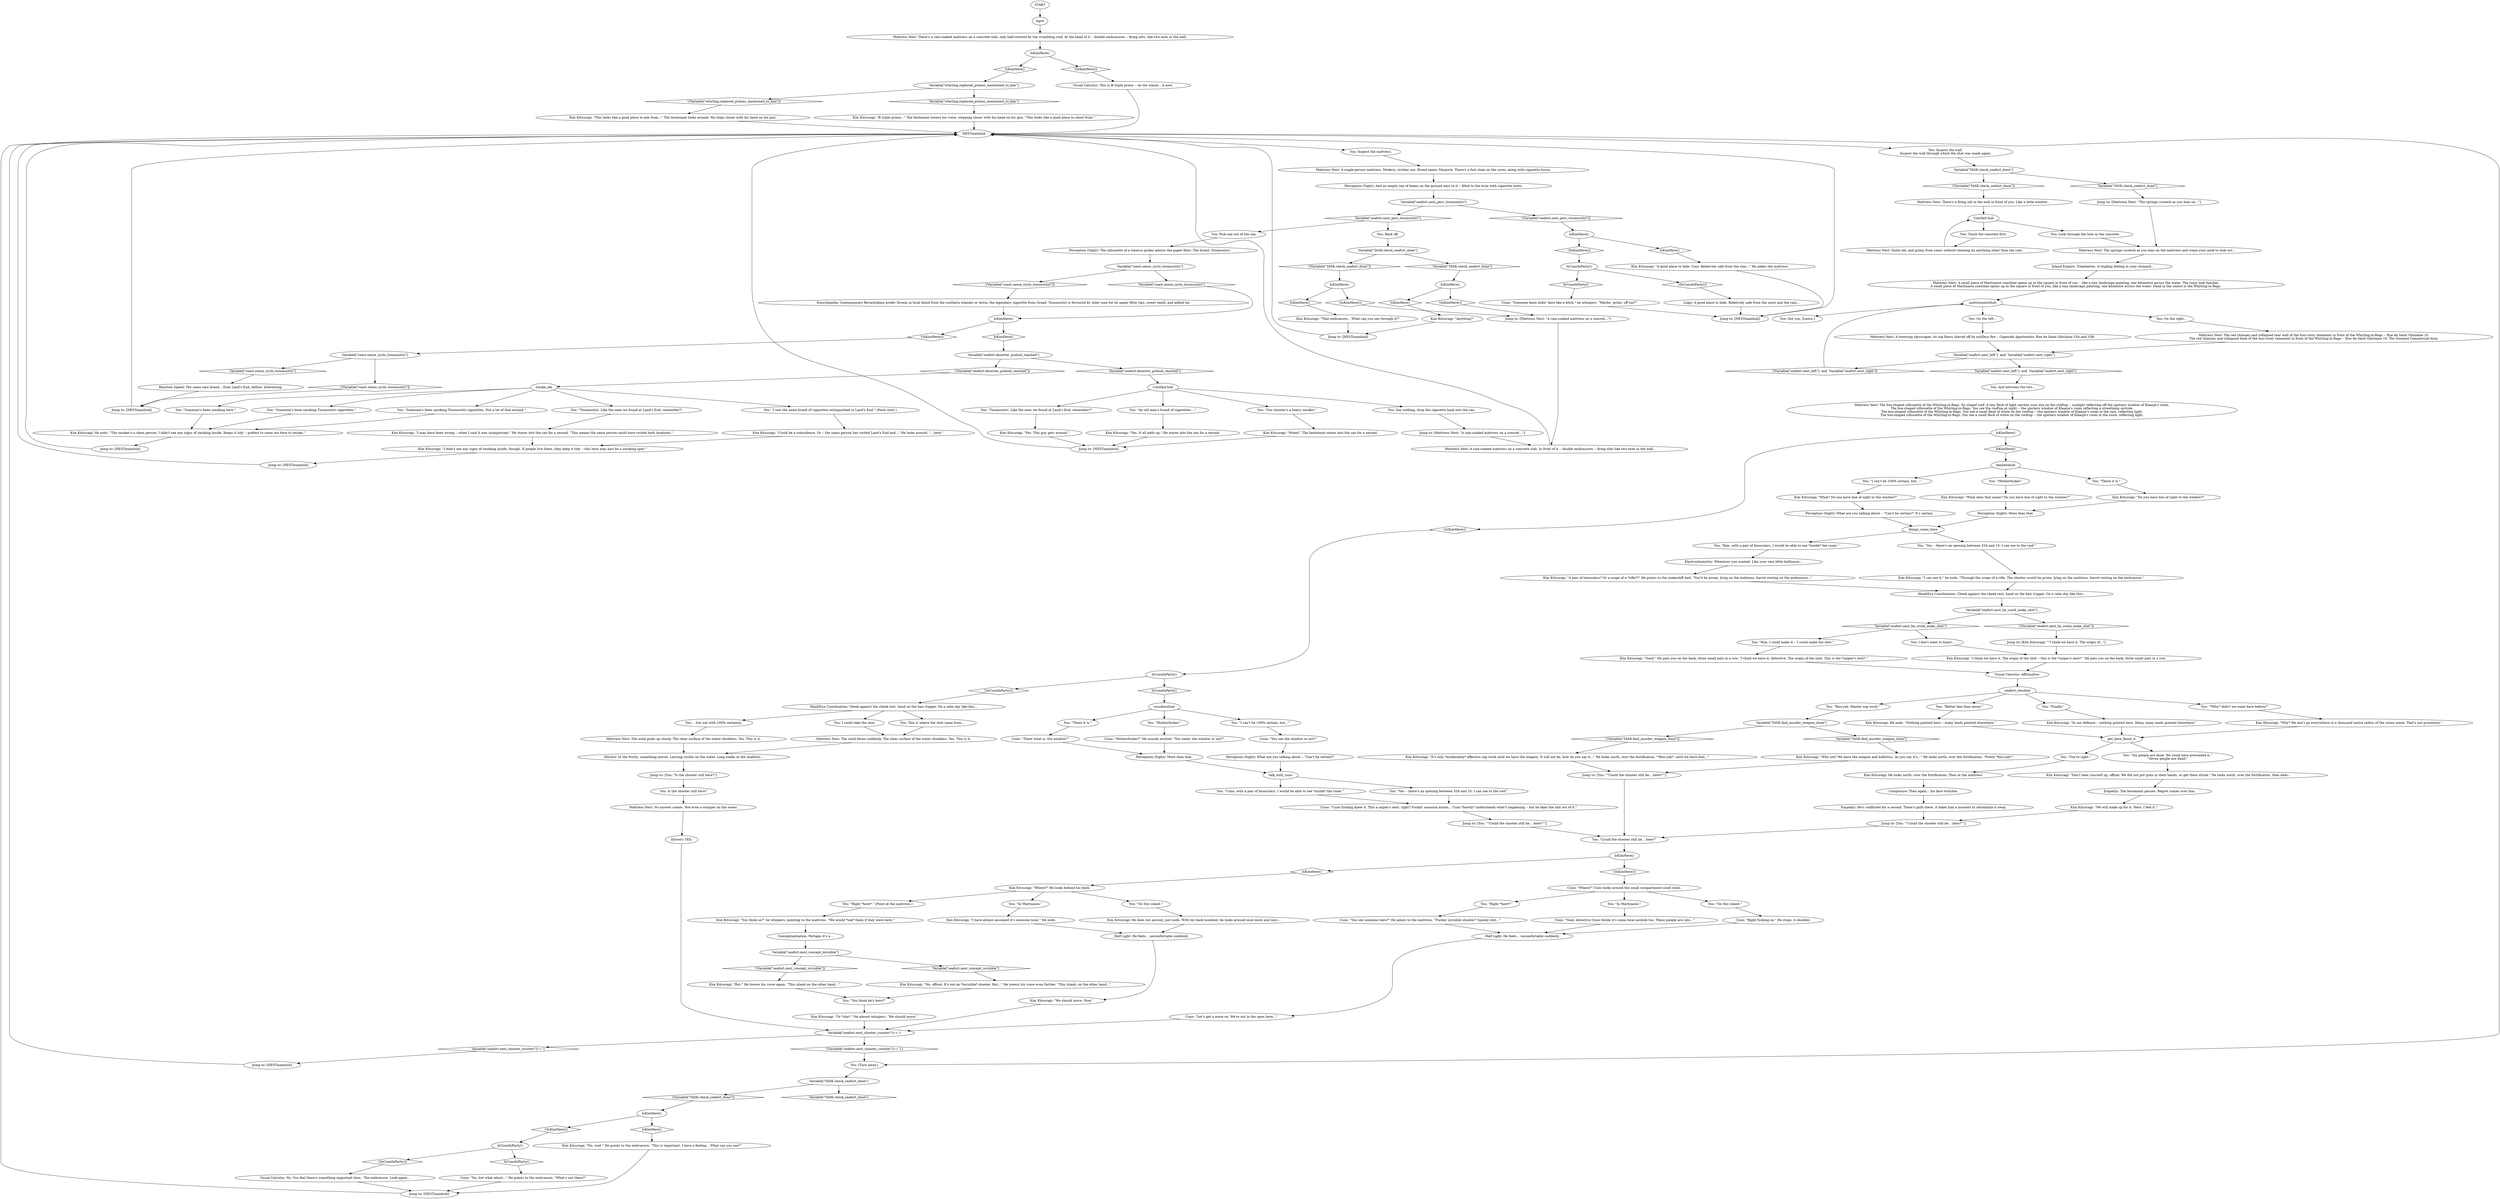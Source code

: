 # SEAFORT / MATTRESS NEST
# (in front of double embrasure looking over the bay, into whirling window, ends check island task, shot was made here)
# ==================================================
digraph G {
	  0 [label="START"];
	  1 [label="input"];
	  2 [label="Composure: Then again... his face twitches."];
	  3 [label="Jump to: [You: \"Is the shooter still here?\"]"];
	  4 [label="Logic: A good place to hide. Relatively safe from the snow and the rain..."];
	  5 [label="Kim Kitsuragi: \"This looks like a good place to aim from...\" The lieutenant looks around. He steps closer with his hand on his gun."];
	  6 [label="You: \"Finally.\""];
	  7 [label="You: ...but not with 100% certainty."];
	  8 [label="Shivers: In the North, something moves. Leaving circles on the water. Long stalks in the shallows..."];
	  9 [label="You: \"On this island.\""];
	  10 [label="Shivers: YES."];
	  11 [label="Cuno: \"You see someone here?\" He points to the mattress. \"Fuckin' invisible shooter? Spooky shit...\""];
	  12 [label="You: \"Cuno, with a pair of binoculars, I would be able to see *inside* the room.\""];
	  13 [label="Variable[\"seafort.deserter_prehub_reached\"]"];
	  14 [label="Variable[\"seafort.deserter_prehub_reached\"]", shape=diamond];
	  15 [label="!(Variable[\"seafort.deserter_prehub_reached\"])", shape=diamond];
	  16 [label="IsKimHere()"];
	  17 [label="IsKimHere()", shape=diamond];
	  18 [label="!(IsKimHere())", shape=diamond];
	  19 [label="Jump to: [NESTmainhub]"];
	  20 [label="Mattress Nest: A towering skyscraper, its top floors shaved off by artillery fire -- Capeside Apartments: Rue de Saint Ghislaine 33A and 33B."];
	  21 [label="kimherehub"];
	  22 [label="You: \"Someone's been smoking Tioumoutiri cigarettes.\""];
	  23 [label="Kim Kitsuragi: He does not answer, just nods. With his back hunched, he looks around once more and says..."];
	  24 [label="You: \"You think he's here?\""];
	  25 [label="You: \"In Martinaise.\""];
	  26 [label="You: \"On this island.\""];
	  27 [label="You: \"Yes -- there's an opening between 33A and 10. I can see to the roof.\""];
	  28 [label="Kim Kitsuragi: \"Yes. This guy gets around.\""];
	  29 [label="Mattress Nest: The box-shaped silhouette of the Whirling-in-Rags. Its sloped roof. A tiny fleck of light catches your eye on the rooftop -- sunlight reflecting off the upstairs window of Klaasje's room.\nThe box-shaped silhouette of the Whirling-in-Rags. You see the rooftop at night -- the upstairs window of Klaasje's room reflecting a streetlamp outside.\nThe box-shaped silhouette of the Whirling-in-Rags. You see a small fleck of white on the rooftop -- the upstairs window of Klaasje's room in the rain, reflecting light.\nThe box-shaped silhouette of the Whirling-in-Rags. You see a small fleck of white on the rooftop -- the upstairs window of Klaasje's room in the snow, reflecting light."];
	  30 [label="You: I don't want to boast..."];
	  31 [label="Jump to: [NESTmainhub]"];
	  32 [label="You: \"Boo-yah. Master cop work.\""];
	  33 [label="Kim Kitsuragi: \"We will make up for it. Here. I feel it.\""];
	  34 [label="IsKimHere()"];
	  35 [label="IsKimHere()", shape=diamond];
	  36 [label="!(IsKimHere())", shape=diamond];
	  37 [label="Kim Kitsuragi: \"No, officer. It's not an *invisible* shooter. But...\" He lowers his voice even further. \"This island, on the other hand...\""];
	  38 [label="You: \"Our shooter's a heavy smoker.\""];
	  39 [label="You: Touch the concrete first."];
	  40 [label="You: On the left..."];
	  41 [label="Kim Kitsuragi: \"Do you have line of sight to the window?\""];
	  42 [label="Kim Kitsuragi: \"Good.\" He pats you on the back, three small pats in a row. \"I think we have it, detective. The origin of the shot. This is the *sniper's nest*.\""];
	  43 [label="Jump to: [NESTmainhub]"];
	  44 [label="You: \"You're right.\""];
	  45 [label="Kim Kitsuragi: \"Where?\" He looks behind his back."];
	  46 [label="Kim Kitsuragi: \"Or *she*.\" He almost whispers. \"We should move.\""];
	  47 [label="Kim Kitsuragi: \"B triple prime...\" The lieutenant lowers his voice, stepping closer with his hand on his gun. \"This looks like a good place to shoot from.\""];
	  48 [label="Kim Kitsuragi: \"I can see it,\" he nods. \"Through the scope of a rifle. The shooter would be prone, lying on the mattress, barrel resting on the embrasure.\""];
	  49 [label="Kim Kitsuragi: He nods. \"Nothing pointed here -- many leads pointed elsewhere.\""];
	  50 [label="Cuno: \"Motherfucker?\" He sounds excited. \"You seein' the window or not?\""];
	  51 [label="Visual Calculus: No. You feel there's something important here.  The embrasure. Look again..."];
	  52 [label="Jump to: [NESTmainhub]"];
	  53 [label="Kim Kitsuragi: \"In our defence -- nothing pointed here. Many, many leads pointed elsewhere.\""];
	  54 [label="You: Inspect the mattress."];
	  55 [label="You: And between the two..."];
	  56 [label="You: \"Kim, with a pair of binoculars, I would be able to see *inside* the room.\""];
	  57 [label="Variable[\"whirling.replaced_primes_mentioned_to_kim\"]"];
	  58 [label="Variable[\"whirling.replaced_primes_mentioned_to_kim\"]", shape=diamond];
	  59 [label="!(Variable[\"whirling.replaced_primes_mentioned_to_kim\"])", shape=diamond];
	  60 [label="You: \"Could the shooter still be... here?\""];
	  61 [label="Variable[\"seafort.nest_concept_invisible\"]"];
	  62 [label="Variable[\"seafort.nest_concept_invisible\"]", shape=diamond];
	  63 [label="!(Variable[\"seafort.nest_concept_invisible\"])", shape=diamond];
	  64 [label="You: \"There it is.\""];
	  65 [label="Untitled hub"];
	  66 [label="Jump to: [You: \"\"Could the shooter still be... here?\"\"]"];
	  67 [label="Variable[\"seafort.nest_shooter_counter\"]== 1"];
	  68 [label="Variable[\"seafort.nest_shooter_counter\"]== 1", shape=diamond];
	  69 [label="!(Variable[\"seafort.nest_shooter_counter\"]== 1)", shape=diamond];
	  70 [label="Mattress Nest: The springs screech as you lean on the mattress and crane your neck to look out..."];
	  71 [label="You: Back off."];
	  72 [label="You: On the right..."];
	  73 [label="smoke_em"];
	  74 [label="Kim Kitsuragi: \"Don't beat yourself up, officer. We did not put guns in their hands, or get them drunk.\" He looks north, over the fortification, then adds:"];
	  75 [label="You: I could take the shot."];
	  76 [label="You: This is where the shot came from..."];
	  77 [label="Conceptualization: Perhaps it's a..."];
	  78 [label="Kim Kitsuragi: \"I have always assumed it's someone local.\" He nods."];
	  79 [label="Jump to: [Mattress Nest: \"A rain-soaked mattress on a concret...\"]"];
	  80 [label="Cuno: \"Yeah, detective Cuno thinks it's some local asshole too. These people are rats...\""];
	  81 [label="You: \"Tioumoutiri. Like the ones we found at Land's End, remember?\""];
	  82 [label="Jump to: [Mattress Nest: \"A rain-soaked mattress on a concret...\"]"];
	  83 [label="Perception (Sight): More than that."];
	  84 [label="Variable[\"coast.sense_cyclo_tioumoutiri\"]"];
	  85 [label="Variable[\"coast.sense_cyclo_tioumoutiri\"]", shape=diamond];
	  86 [label="!(Variable[\"coast.sense_cyclo_tioumoutiri\"])", shape=diamond];
	  87 [label="Kim Kitsuragi: \"No, wait.\" He points to the embrasure. \"This is important, I have a feeling... What can you see?\""];
	  88 [label="Kim Kitsuragi: \"I think we have it. The origin of the shot -- this is the *sniper's nest*.\" He pats you on the back, three small pats in a row."];
	  89 [label="IsKimHere()"];
	  90 [label="IsKimHere()", shape=diamond];
	  91 [label="!(IsKimHere())", shape=diamond];
	  92 [label="You: \"In Martinaise.\""];
	  93 [label="Kim Kitsuragi: \"You think so?\" he whispers, pointing to the mattress. \"We would *see* them if they were here.\""];
	  94 [label="Kim Kitsuragi: \"We should move. Now.\""];
	  95 [label="cunoherehub"];
	  96 [label="Cuno: \"Where?\" Cuno looks around the small compartment-sized room."];
	  97 [label="Kim Kitsuragi: \"Why not? We have the weapon and ballistics. As you say it's...\" He looks north, over the fortification. \"Pretty *boo-yah*.\""];
	  98 [label="Jump to: [You: \"\"Could the shooter still be... here?\"\"]"];
	  99 [label="Mattress Nest: A small piece of Martinaise coastline opens up in the square in front of you -- like a tiny landscape painting, one kilometre across the water. The ruins look familiar.\nA small piece of Martinaise coastline opens up in the square in front of you, like a tiny landscape painting, one kilometre across the water. Dead in the centre is the Whirling-in-Rags."];
	  100 [label="Electrochemistry: Whenever you wanted. Like your own little dollhouse..."];
	  101 [label="You: \"*Why* didn't we come here before?\""];
	  102 [label="Visual Calculus: This is B triple prime -- on the island... A nest."];
	  103 [label="Perception (Sight): And an empty can of beans on the ground next to it -- filled to the brim with cigarette butts."];
	  104 [label="Variable[\"seafort.nest_perc_tioumoutiri\"]"];
	  105 [label="Variable[\"seafort.nest_perc_tioumoutiri\"]", shape=diamond];
	  106 [label="!(Variable[\"seafort.nest_perc_tioumoutiri\"])", shape=diamond];
	  107 [label="Jump to: [NESTmainhub]"];
	  108 [label="Kim Kitsuragi: \"Why? We don't go everywhere in a thousand metre radius of the crime scene. That's not procedure.\""];
	  109 [label="IsKimHere()"];
	  110 [label="IsKimHere()", shape=diamond];
	  111 [label="!(IsKimHere())", shape=diamond];
	  112 [label="Variable[\"coast.sense_cyclo_tioumoutiri\"]"];
	  113 [label="Variable[\"coast.sense_cyclo_tioumoutiri\"]", shape=diamond];
	  114 [label="!(Variable[\"coast.sense_cyclo_tioumoutiri\"])", shape=diamond];
	  115 [label="Variable[\"seafort.nest_left\"]  and  Variable[\"seafort.nest_right\"]"];
	  116 [label="Variable[\"seafort.nest_left\"]  and  Variable[\"seafort.nest_right\"]", shape=diamond];
	  117 [label="!(Variable[\"seafort.nest_left\"]  and  Variable[\"seafort.nest_right\"])", shape=diamond];
	  118 [label="Jump to: [NESTmainhub]"];
	  119 [label="things_come_here"];
	  120 [label="You: \"Someone's been smoking Tioumoutiri cigarettes. Not a lot of that around.\""];
	  121 [label="Kim Kitsuragi: \"I may have been wrong -- when I said it was unimportant.\" He stares into the can for a second. \"This means the same person could have visited both locations.\""];
	  122 [label="Jump to: [Kim Kitsuragi: \"\"I think we have it. The origin of...\"]"];
	  123 [label="get_here_finish_it"];
	  124 [label="Cuno: \"Let's get a move on. We're out in the open here...\""];
	  125 [label="talk_with_cuno"];
	  126 [label="Untitled hub"];
	  127 [label="Perception (Sight): The silhouette of a tobacco picker adorns the paper filter. The brand: Tioumoutiri."];
	  128 [label="Jump to: [NESTmainhub]"];
	  129 [label="You: \"I saw the same brand of cigarettes extinguished in Land's End.\" (Point west.)"];
	  130 [label="Perception (Sight): What are you talking about -- \"Can't be certain?\" It's certain."];
	  131 [label="You: \"Better late than never.\""];
	  132 [label="Mattress Nest: The wind blows suddenly. The clear surface of the water shudders. Yes. This is it."];
	  133 [label="Cuno: \"Someone been hidin' here like a bitch,\" he whispers. \"Maybe  jerkin' off too?\""];
	  134 [label="You: \"An old man's brand of cigarettes....\""];
	  135 [label="Reaction Speed: The same rare brand... from Land's End, before. Interesting."];
	  136 [label="Jump to: [You: \"\"Could the shooter still be... here?\"\"]"];
	  137 [label="Mattress Nest: A single-person mattress. Modern, civilian use. Brand name: Marjorie. There's a fuel stain on the cover, along with cigarette burns."];
	  138 [label="Mattress Nest: The red chimney and collapsed rear wall of the four-story tenement in front of the Whirling-in-Rags -- Rue de Saint Ghislaine 10.\nThe red chimney and collapsed back of the four-story tenement in front of the Whirling-in-Rags -- Rue de Saint Ghislaine 10. The Doomed Commercial Area."];
	  139 [label="You: \"Motherfucker.\""];
	  140 [label="Jump to: [NESTmainhub]"];
	  141 [label="IsCunoInParty()"];
	  142 [label="IsCunoInParty()", shape=diamond];
	  143 [label="!(IsCunoInParty())", shape=diamond];
	  144 [label="Variable[\"TASK.find_murder_weapon_done\"]"];
	  145 [label="Variable[\"TASK.find_murder_weapon_done\"]", shape=diamond];
	  146 [label="!(Variable[\"TASK.find_murder_weapon_done\"])", shape=diamond];
	  147 [label="Inland Empire: Trepidation. A tingling feeling in your stomach..."];
	  148 [label="You: \"Kim, I could make it -- I could make the shot.\""];
	  149 [label="You: \"Tioumoutiri. Like the ones we found at Land's End, remember?\""];
	  150 [label="Kim Kitsuragi: \"Could be a coincidence. Or -- the same person has visited Land's End and...\" He looks around, \"...here.\""];
	  151 [label="Cuno: \"You see the window or not?\""];
	  152 [label="Jump to: [Mattress Nest: \"The springs screech as you lean on...\"]"];
	  153 [label="You: Pick one out of the can."];
	  154 [label="You: \"I can't be 100% certain, but...\""];
	  155 [label="You: \"Yes -- there's an opening between 33A and 10. I can see to the roof.\""];
	  156 [label="Variable[\"TASK.check_seafort_done\"]"];
	  157 [label="Variable[\"TASK.check_seafort_done\"]", shape=diamond];
	  158 [label="!(Variable[\"TASK.check_seafort_done\"])", shape=diamond];
	  159 [label="Kim Kitsuragi: \"Anything?\""];
	  160 [label="You: Say nothing, drop the cigarette back into the can."];
	  161 [label="Half Light: He feels... uncomfortable suddenly."];
	  162 [label="Half Light: He feels... uncomfortable suddenly."];
	  163 [label="You: Inspect the wall.\nInspect the wall through which the shot was made again."];
	  165 [label="NESTmainhub"];
	  166 [label="Kim Kitsuragi: \"What? Do you have line of sight to the window?\""];
	  167 [label="Kim Kitsuragi: \"I didn't see any signs of smoking inside, though. If people live there, they keep it tidy -- this here may also be a smoking spot.\""];
	  168 [label="Kim Kitsuragi: \"A good place to hide. Cosy. Relatively safe from the rain...\" He pokes the mattress."];
	  169 [label="Kim Kitsuragi: \"What does that mean? Do you have line of sight to the window?\""];
	  170 [label="Mattress Nest: The wind picks up slowly. The clear surface of the water shudders. Yes. This is it."];
	  171 [label="Perception (Sight): What are you talking about -- \"Can't be certain?\""];
	  172 [label="You: \"Right *here*.\""];
	  173 [label="Cuno: \"Right fucking on.\" He stops. A shudder."];
	  174 [label="You: Got you. [Leave.]"];
	  175 [label="mattressnesthub"];
	  176 [label="Hand/Eye Coordination: Cheek against the cheek rest, hand on the hair trigger. On a calm day like this..."];
	  177 [label="You: \"Right *here*.\" (Point at the mattress.)"];
	  178 [label="Kim Kitsuragi: \"But.\" He lowers his voice again. \"This island on the other hand...\""];
	  179 [label="Mattress Nest: No answer comes. Not even a whisper on the water."];
	  180 [label="Cuno: \"There what is, the window?\""];
	  181 [label="Perception (Sight): More than that."];
	  182 [label="Kim Kitsuragi: \"A pair of binoculars? Or a scope of a *rifle*?\" He points to the makeshift bed. \"You'd be prone, lying on the mattress, barrel resting on the embrasure...\""];
	  183 [label="Variable[\"TASK.check_seafort_done\"]"];
	  184 [label="Variable[\"TASK.check_seafort_done\"]", shape=diamond];
	  185 [label="!(Variable[\"TASK.check_seafort_done\"])", shape=diamond];
	  186 [label="Variable[\"seafort.nest_he_could_make_shot\"]"];
	  187 [label="Variable[\"seafort.nest_he_could_make_shot\"]", shape=diamond];
	  188 [label="!(Variable[\"seafort.nest_he_could_make_shot\"])", shape=diamond];
	  189 [label="IsCunoInParty()"];
	  190 [label="IsCunoInParty()", shape=diamond];
	  191 [label="!(IsCunoInParty())", shape=diamond];
	  192 [label="IsKimHere()"];
	  193 [label="IsKimHere()", shape=diamond];
	  194 [label="!(IsKimHere())", shape=diamond];
	  195 [label="Kim Kitsuragi: \"Noted.\" The lieutenant stares into the can for a second."];
	  196 [label="Visual Calculus: Affirmative."];
	  197 [label="Mattress Nest: Quite old, and grimy from years without cleaning by anything other than the rain."];
	  198 [label="Kim Kitsuragi: \"That embrasure... What can you see through it?\""];
	  199 [label="You: [Turn away.]"];
	  200 [label="Kim Kitsuragi: He nods. \"The smoker's a clean person. I didn't see any signs of smoking inside. Keeps it tidy -- prefers to come out here to smoke.\""];
	  201 [label="seafort_checked"];
	  202 [label="You: \"Six people are dead. We could have prevented it.\"\n\"Seven people are dead.\""];
	  203 [label="Kim Kitsuragi: \"It's only *moderately* effective cop work until we have the weapon. It will not be, how do you say it...\" He looks north, over the fortification. \"*Boo-yah*, until we have that...\""];
	  204 [label="You: \"Motherfucker.\""];
	  205 [label="Cuno: \"No, but what about...\" He points to the embrasure. \"What's out there?\""];
	  206 [label="Variable[\"TASK.check_seafort_done\"]"];
	  207 [label="Variable[\"TASK.check_seafort_done\"]", shape=diamond];
	  208 [label="!(Variable[\"TASK.check_seafort_done\"])", shape=diamond];
	  209 [label="Kim Kitsuragi: \"Yes. It all adds up.\" He stares into the can for a second."];
	  210 [label="Mattress Nest: There's a firing slit in the wall in front of you. Like a little window..."];
	  211 [label="Mattress Nest: There's a rain-soaked mattress on a concrete slab, only half-covered by the crumbling roof. At the head of it -- double embrasures -- firing slits, like two eyes in the wall."];
	  212 [label="IsKimHere()"];
	  213 [label="IsKimHere()", shape=diamond];
	  214 [label="!(IsKimHere())", shape=diamond];
	  215 [label="You: Look through the hole in the concrete."];
	  216 [label="You: \"There it is.\""];
	  217 [label="Encyclopedia: Contemporary Revacholians prefer Drouin (a local blend from the southern islands) or Astra, the legendary cigarette from Graad. Tioumoutiri is favoured by older men for its paper filter tips, sweet smell, and added tar."];
	  218 [label="Kim Kitsuragi: He looks north, over the fortification. Then at the mattress."];
	  219 [label="Empathy: The lieutenant pauses. Regret comes over him."];
	  220 [label="Empathy: He's conflicted for a second. There's guilt there, it takes him a moment to rationalize it away."];
	  221 [label="IsCunoInParty()"];
	  222 [label="IsCunoInParty()", shape=diamond];
	  223 [label="!(IsCunoInParty())", shape=diamond];
	  224 [label="You: Is the shooter still here?"];
	  225 [label="Mattress Nest: A rain-soaked mattress on a concrete slab. In front of it -- double embrasures -- firing slits like two eyes in the wall."];
	  226 [label="You: \"I can't be 100% certain, but...\""];
	  227 [label="Cuno: \"Cuno fucking knew it. This a sniper's nest, right? Fuckin' assassin action... Cuno *barely* understands what's happening -- but he likes the shit out of it.\""];
	  228 [label="Hand/Eye Coordination: Cheek against the cheek rest, hand on the hair trigger. On a calm day like this..."];
	  229 [label="IsKimHere()"];
	  230 [label="IsKimHere()", shape=diamond];
	  231 [label="!(IsKimHere())", shape=diamond];
	  232 [label="IsKimHere()"];
	  233 [label="IsKimHere()", shape=diamond];
	  234 [label="!(IsKimHere())", shape=diamond];
	  235 [label="You: \"Someone's been smoking here.\""];
	  0 -> 1
	  1 -> 211
	  2 -> 220
	  3 -> 224
	  4 -> 107
	  5 -> 165
	  6 -> 53
	  7 -> 170
	  8 -> 3
	  9 -> 23
	  10 -> 67
	  11 -> 162
	  12 -> 227
	  13 -> 14
	  13 -> 15
	  14 -> 65
	  15 -> 73
	  16 -> 17
	  16 -> 18
	  17 -> 13
	  18 -> 112
	  19 -> 165
	  20 -> 115
	  21 -> 216
	  21 -> 154
	  21 -> 139
	  22 -> 200
	  23 -> 161
	  24 -> 46
	  25 -> 80
	  26 -> 173
	  27 -> 227
	  28 -> 52
	  29 -> 34
	  30 -> 88
	  31 -> 165
	  32 -> 144
	  33 -> 98
	  34 -> 35
	  34 -> 36
	  35 -> 21
	  36 -> 221
	  37 -> 24
	  38 -> 195
	  39 -> 197
	  40 -> 20
	  41 -> 83
	  42 -> 196
	  43 -> 165
	  44 -> 218
	  45 -> 9
	  45 -> 177
	  45 -> 92
	  46 -> 67
	  47 -> 165
	  48 -> 228
	  49 -> 123
	  50 -> 181
	  51 -> 31
	  52 -> 165
	  53 -> 123
	  54 -> 137
	  55 -> 29
	  56 -> 100
	  57 -> 58
	  57 -> 59
	  58 -> 47
	  59 -> 5
	  60 -> 89
	  61 -> 62
	  61 -> 63
	  62 -> 37
	  63 -> 178
	  64 -> 180
	  65 -> 38
	  65 -> 81
	  65 -> 134
	  65 -> 160
	  66 -> 60
	  67 -> 68
	  67 -> 69
	  68 -> 118
	  69 -> 199
	  70 -> 147
	  71 -> 183
	  72 -> 138
	  73 -> 129
	  73 -> 235
	  73 -> 149
	  73 -> 22
	  73 -> 120
	  74 -> 219
	  75 -> 132
	  76 -> 132
	  77 -> 61
	  78 -> 161
	  79 -> 225
	  80 -> 162
	  81 -> 28
	  82 -> 225
	  83 -> 119
	  84 -> 85
	  84 -> 86
	  85 -> 16
	  86 -> 217
	  87 -> 31
	  88 -> 196
	  89 -> 90
	  89 -> 91
	  90 -> 45
	  91 -> 96
	  92 -> 78
	  93 -> 77
	  94 -> 67
	  95 -> 64
	  95 -> 226
	  95 -> 204
	  96 -> 25
	  96 -> 26
	  96 -> 172
	  97 -> 66
	  98 -> 60
	  99 -> 175
	  100 -> 182
	  101 -> 108
	  102 -> 165
	  103 -> 104
	  104 -> 105
	  104 -> 106
	  105 -> 153
	  105 -> 71
	  106 -> 229
	  107 -> 165
	  108 -> 123
	  109 -> 110
	  109 -> 111
	  110 -> 198
	  111 -> 79
	  112 -> 113
	  112 -> 114
	  113 -> 135
	  114 -> 19
	  115 -> 116
	  115 -> 117
	  116 -> 55
	  117 -> 175
	  118 -> 165
	  119 -> 56
	  119 -> 155
	  120 -> 200
	  121 -> 167
	  122 -> 88
	  123 -> 202
	  123 -> 44
	  124 -> 67
	  125 -> 27
	  125 -> 12
	  126 -> 215
	  126 -> 39
	  127 -> 84
	  128 -> 165
	  129 -> 150
	  130 -> 119
	  131 -> 49
	  132 -> 8
	  133 -> 107
	  134 -> 209
	  135 -> 19
	  136 -> 60
	  137 -> 103
	  138 -> 115
	  139 -> 169
	  140 -> 165
	  141 -> 142
	  141 -> 143
	  142 -> 205
	  143 -> 51
	  144 -> 145
	  144 -> 146
	  145 -> 97
	  146 -> 203
	  147 -> 99
	  148 -> 42
	  149 -> 121
	  150 -> 167
	  151 -> 171
	  152 -> 70
	  153 -> 127
	  154 -> 166
	  155 -> 48
	  156 -> 157
	  156 -> 158
	  158 -> 232
	  159 -> 128
	  160 -> 82
	  161 -> 94
	  162 -> 124
	  163 -> 206
	  165 -> 163
	  165 -> 54
	  165 -> 199
	  166 -> 130
	  167 -> 140
	  168 -> 107
	  169 -> 83
	  170 -> 8
	  171 -> 125
	  172 -> 11
	  173 -> 162
	  175 -> 40
	  175 -> 72
	  175 -> 174
	  176 -> 75
	  176 -> 76
	  176 -> 7
	  177 -> 93
	  178 -> 24
	  179 -> 10
	  180 -> 181
	  181 -> 125
	  182 -> 228
	  183 -> 184
	  183 -> 185
	  184 -> 192
	  185 -> 109
	  186 -> 187
	  186 -> 188
	  187 -> 148
	  187 -> 30
	  188 -> 122
	  189 -> 190
	  189 -> 191
	  190 -> 133
	  191 -> 4
	  192 -> 193
	  192 -> 194
	  193 -> 159
	  194 -> 79
	  195 -> 52
	  196 -> 201
	  197 -> 126
	  198 -> 128
	  199 -> 156
	  200 -> 43
	  201 -> 32
	  201 -> 131
	  201 -> 101
	  201 -> 6
	  202 -> 74
	  203 -> 66
	  204 -> 50
	  205 -> 31
	  206 -> 208
	  206 -> 207
	  207 -> 152
	  208 -> 210
	  209 -> 52
	  210 -> 126
	  211 -> 212
	  212 -> 213
	  212 -> 214
	  213 -> 57
	  214 -> 102
	  215 -> 70
	  216 -> 41
	  217 -> 16
	  218 -> 2
	  219 -> 33
	  220 -> 98
	  221 -> 222
	  221 -> 223
	  222 -> 95
	  223 -> 176
	  224 -> 179
	  225 -> 165
	  226 -> 151
	  227 -> 136
	  228 -> 186
	  229 -> 230
	  229 -> 231
	  230 -> 168
	  231 -> 189
	  232 -> 233
	  232 -> 234
	  233 -> 87
	  234 -> 141
	  235 -> 200
}


